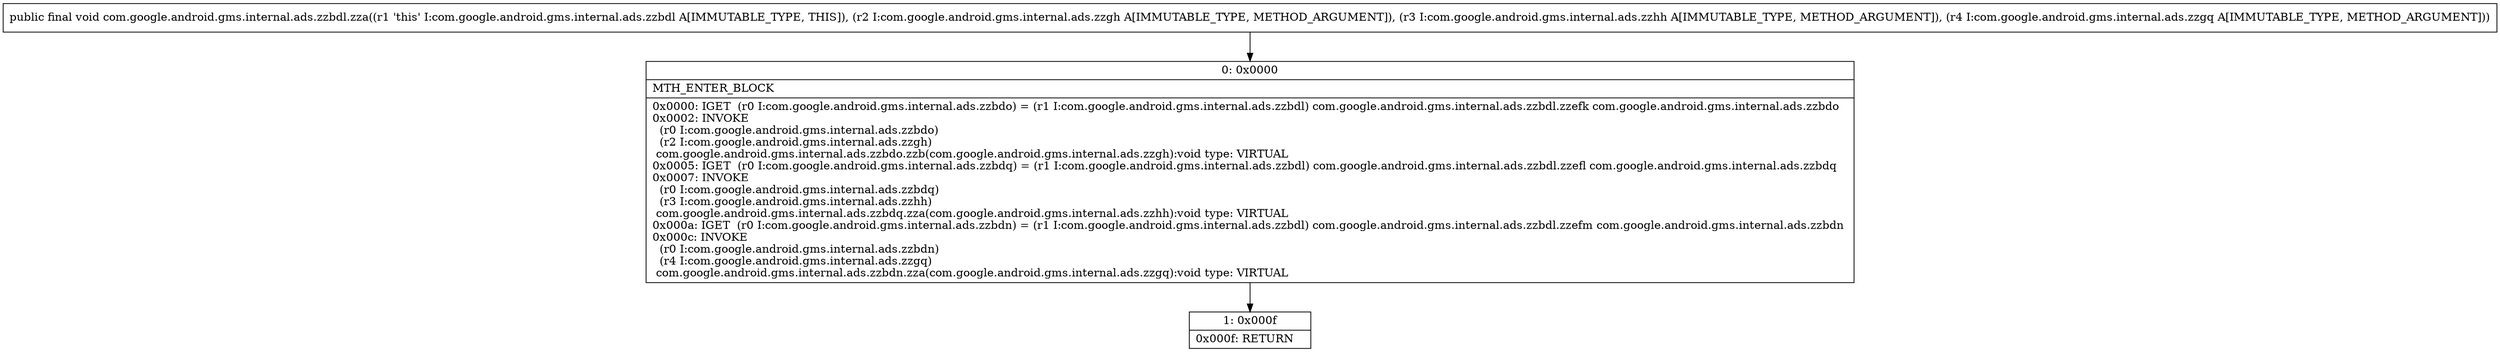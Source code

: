 digraph "CFG forcom.google.android.gms.internal.ads.zzbdl.zza(Lcom\/google\/android\/gms\/internal\/ads\/zzgh;Lcom\/google\/android\/gms\/internal\/ads\/zzhh;Lcom\/google\/android\/gms\/internal\/ads\/zzgq;)V" {
Node_0 [shape=record,label="{0\:\ 0x0000|MTH_ENTER_BLOCK\l|0x0000: IGET  (r0 I:com.google.android.gms.internal.ads.zzbdo) = (r1 I:com.google.android.gms.internal.ads.zzbdl) com.google.android.gms.internal.ads.zzbdl.zzefk com.google.android.gms.internal.ads.zzbdo \l0x0002: INVOKE  \l  (r0 I:com.google.android.gms.internal.ads.zzbdo)\l  (r2 I:com.google.android.gms.internal.ads.zzgh)\l com.google.android.gms.internal.ads.zzbdo.zzb(com.google.android.gms.internal.ads.zzgh):void type: VIRTUAL \l0x0005: IGET  (r0 I:com.google.android.gms.internal.ads.zzbdq) = (r1 I:com.google.android.gms.internal.ads.zzbdl) com.google.android.gms.internal.ads.zzbdl.zzefl com.google.android.gms.internal.ads.zzbdq \l0x0007: INVOKE  \l  (r0 I:com.google.android.gms.internal.ads.zzbdq)\l  (r3 I:com.google.android.gms.internal.ads.zzhh)\l com.google.android.gms.internal.ads.zzbdq.zza(com.google.android.gms.internal.ads.zzhh):void type: VIRTUAL \l0x000a: IGET  (r0 I:com.google.android.gms.internal.ads.zzbdn) = (r1 I:com.google.android.gms.internal.ads.zzbdl) com.google.android.gms.internal.ads.zzbdl.zzefm com.google.android.gms.internal.ads.zzbdn \l0x000c: INVOKE  \l  (r0 I:com.google.android.gms.internal.ads.zzbdn)\l  (r4 I:com.google.android.gms.internal.ads.zzgq)\l com.google.android.gms.internal.ads.zzbdn.zza(com.google.android.gms.internal.ads.zzgq):void type: VIRTUAL \l}"];
Node_1 [shape=record,label="{1\:\ 0x000f|0x000f: RETURN   \l}"];
MethodNode[shape=record,label="{public final void com.google.android.gms.internal.ads.zzbdl.zza((r1 'this' I:com.google.android.gms.internal.ads.zzbdl A[IMMUTABLE_TYPE, THIS]), (r2 I:com.google.android.gms.internal.ads.zzgh A[IMMUTABLE_TYPE, METHOD_ARGUMENT]), (r3 I:com.google.android.gms.internal.ads.zzhh A[IMMUTABLE_TYPE, METHOD_ARGUMENT]), (r4 I:com.google.android.gms.internal.ads.zzgq A[IMMUTABLE_TYPE, METHOD_ARGUMENT])) }"];
MethodNode -> Node_0;
Node_0 -> Node_1;
}


